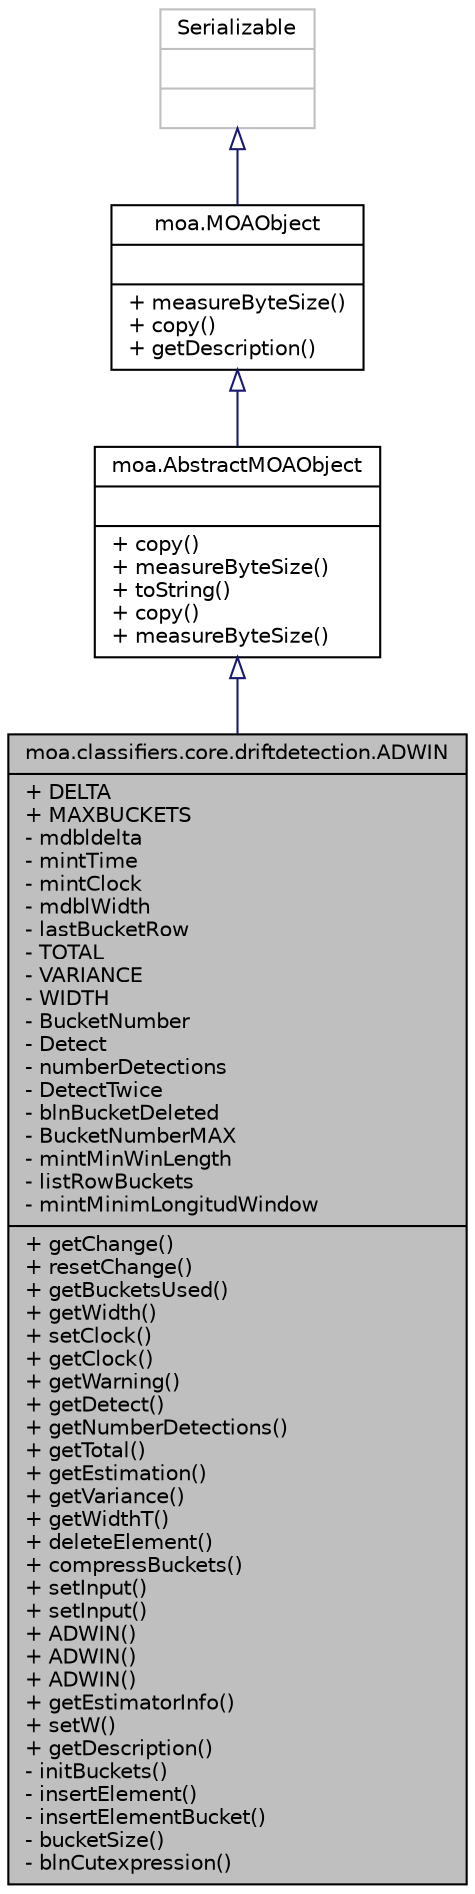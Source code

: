 digraph G
{
  edge [fontname="Helvetica",fontsize="10",labelfontname="Helvetica",labelfontsize="10"];
  node [fontname="Helvetica",fontsize="10",shape=record];
  Node1 [label="{moa.classifiers.core.driftdetection.ADWIN\n|+ DELTA\l+ MAXBUCKETS\l- mdbldelta\l- mintTime\l- mintClock\l- mdblWidth\l- lastBucketRow\l- TOTAL\l- VARIANCE\l- WIDTH\l- BucketNumber\l- Detect\l- numberDetections\l- DetectTwice\l- blnBucketDeleted\l- BucketNumberMAX\l- mintMinWinLength\l- listRowBuckets\l- mintMinimLongitudWindow\l|+ getChange()\l+ resetChange()\l+ getBucketsUsed()\l+ getWidth()\l+ setClock()\l+ getClock()\l+ getWarning()\l+ getDetect()\l+ getNumberDetections()\l+ getTotal()\l+ getEstimation()\l+ getVariance()\l+ getWidthT()\l+ deleteElement()\l+ compressBuckets()\l+ setInput()\l+ setInput()\l+ ADWIN()\l+ ADWIN()\l+ ADWIN()\l+ getEstimatorInfo()\l+ setW()\l+ getDescription()\l- initBuckets()\l- insertElement()\l- insertElementBucket()\l- bucketSize()\l- blnCutexpression()\l}",height=0.2,width=0.4,color="black", fillcolor="grey75", style="filled" fontcolor="black"];
  Node2 -> Node1 [dir=back,color="midnightblue",fontsize="10",style="solid",arrowtail="empty",fontname="Helvetica"];
  Node2 [label="{moa.AbstractMOAObject\n||+ copy()\l+ measureByteSize()\l+ toString()\l+ copy()\l+ measureByteSize()\l}",height=0.2,width=0.4,color="black", fillcolor="white", style="filled",URL="$classmoa_1_1AbstractMOAObject.html",tooltip="Abstract MOA Object."];
  Node3 -> Node2 [dir=back,color="midnightblue",fontsize="10",style="solid",arrowtail="empty",fontname="Helvetica"];
  Node3 [label="{moa.MOAObject\n||+ measureByteSize()\l+ copy()\l+ getDescription()\l}",height=0.2,width=0.4,color="black", fillcolor="white", style="filled",URL="$interfacemoa_1_1MOAObject.html",tooltip="Interface implemented by classes in MOA, so that all are serializable, can produce..."];
  Node4 -> Node3 [dir=back,color="midnightblue",fontsize="10",style="solid",arrowtail="empty",fontname="Helvetica"];
  Node4 [label="{Serializable\n||}",height=0.2,width=0.4,color="grey75", fillcolor="white", style="filled"];
}
